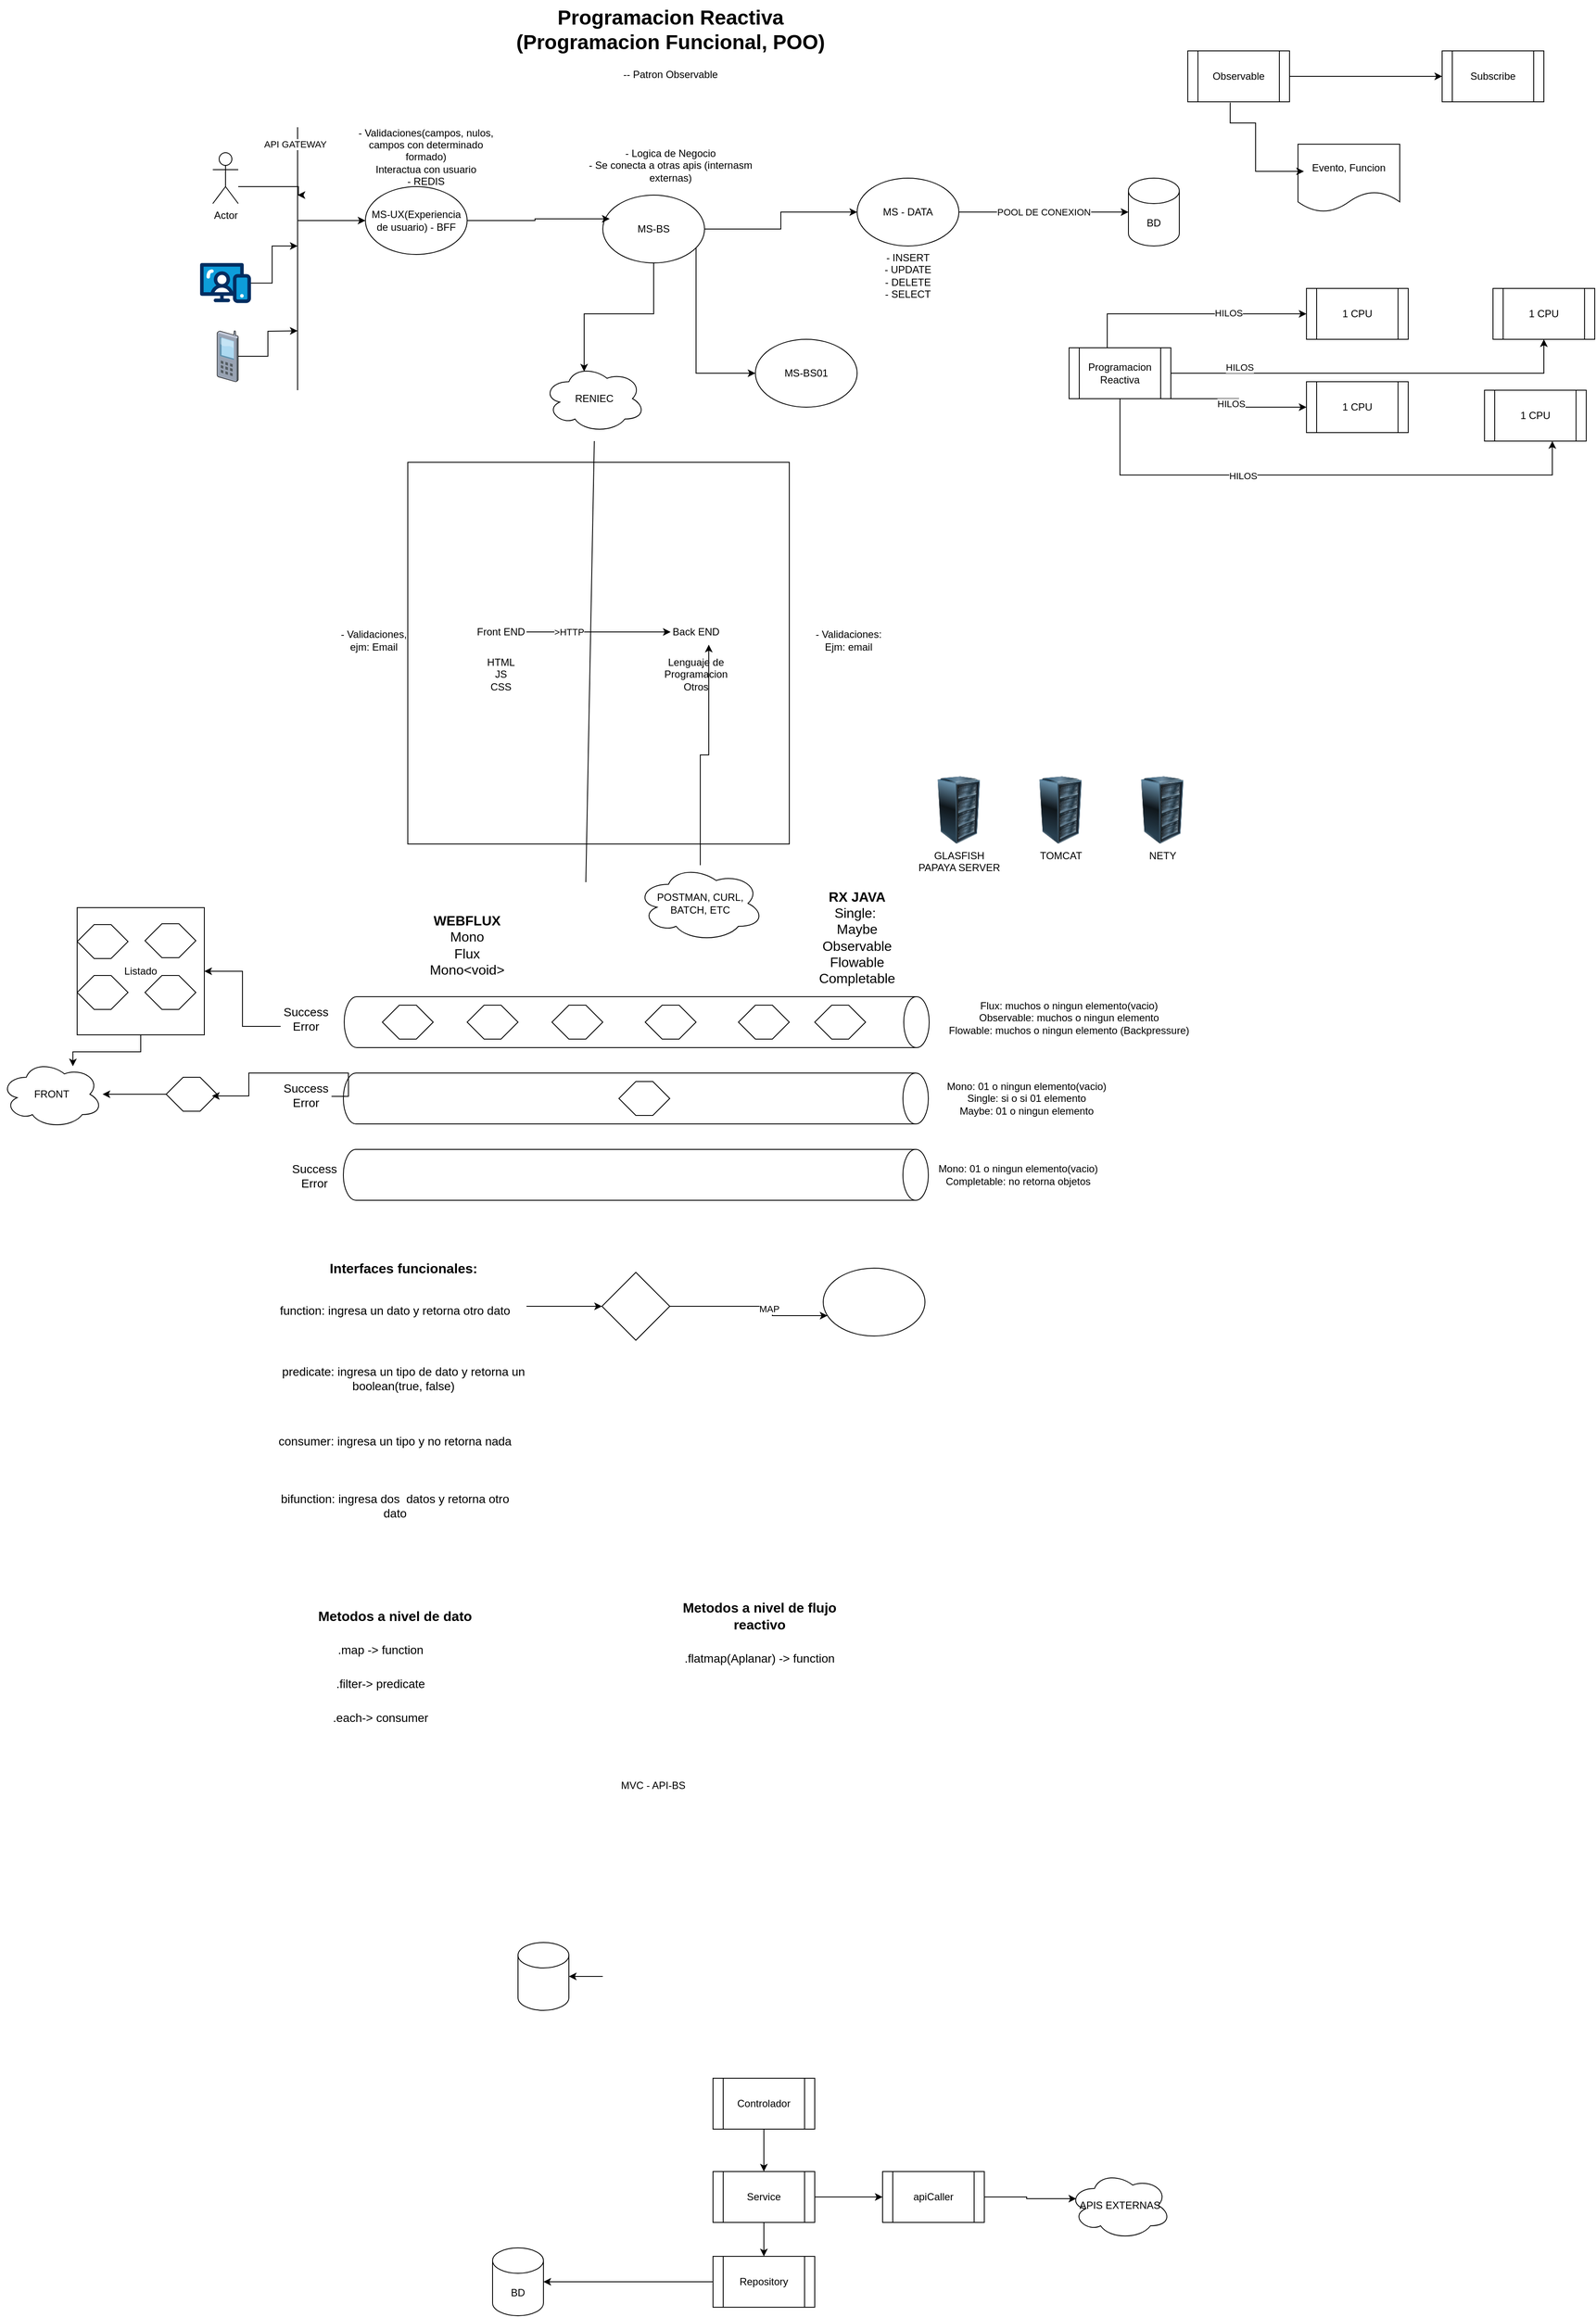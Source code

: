 <mxfile version="26.0.4">
  <diagram name="Page-1" id="UAQlWei-Vu7e-9kTJinZ">
    <mxGraphModel dx="2261" dy="746" grid="1" gridSize="10" guides="1" tooltips="1" connect="1" arrows="1" fold="1" page="1" pageScale="1" pageWidth="827" pageHeight="1169" math="0" shadow="0">
      <root>
        <mxCell id="0" />
        <mxCell id="1" parent="0" />
        <mxCell id="x2Sl6UgxfS_6ymDInuGc-1" value="MS-UX(Experiencia de usuario) - BFF" style="ellipse;whiteSpace=wrap;html=1;" parent="1" vertex="1">
          <mxGeometry x="110" y="260" width="120" height="80" as="geometry" />
        </mxCell>
        <mxCell id="x2Sl6UgxfS_6ymDInuGc-12" style="edgeStyle=orthogonalEdgeStyle;rounded=0;orthogonalLoop=1;jettySize=auto;html=1;entryX=0;entryY=0.5;entryDx=0;entryDy=0;" parent="1" source="x2Sl6UgxfS_6ymDInuGc-2" target="x2Sl6UgxfS_6ymDInuGc-3" edge="1">
          <mxGeometry relative="1" as="geometry" />
        </mxCell>
        <mxCell id="x2Sl6UgxfS_6ymDInuGc-22" style="edgeStyle=orthogonalEdgeStyle;rounded=0;orthogonalLoop=1;jettySize=auto;html=1;" parent="1" source="x2Sl6UgxfS_6ymDInuGc-2" target="x2Sl6UgxfS_6ymDInuGc-21" edge="1">
          <mxGeometry relative="1" as="geometry">
            <Array as="points">
              <mxPoint x="500" y="480" />
            </Array>
          </mxGeometry>
        </mxCell>
        <mxCell id="x2Sl6UgxfS_6ymDInuGc-2" value="MS-BS" style="ellipse;whiteSpace=wrap;html=1;" parent="1" vertex="1">
          <mxGeometry x="390" y="270" width="120" height="80" as="geometry" />
        </mxCell>
        <mxCell id="x2Sl6UgxfS_6ymDInuGc-3" value="MS - DATA" style="ellipse;whiteSpace=wrap;html=1;" parent="1" vertex="1">
          <mxGeometry x="690" y="250" width="120" height="80" as="geometry" />
        </mxCell>
        <mxCell id="x2Sl6UgxfS_6ymDInuGc-5" style="edgeStyle=orthogonalEdgeStyle;rounded=0;orthogonalLoop=1;jettySize=auto;html=1;" parent="1" source="x2Sl6UgxfS_6ymDInuGc-4" edge="1">
          <mxGeometry relative="1" as="geometry">
            <mxPoint x="30" y="270" as="targetPoint" />
            <Array as="points">
              <mxPoint x="31" y="260" />
            </Array>
          </mxGeometry>
        </mxCell>
        <mxCell id="x2Sl6UgxfS_6ymDInuGc-4" value="Actor" style="shape=umlActor;verticalLabelPosition=bottom;verticalAlign=top;html=1;outlineConnect=0;" parent="1" vertex="1">
          <mxGeometry x="-70" y="220" width="30" height="60" as="geometry" />
        </mxCell>
        <mxCell id="x2Sl6UgxfS_6ymDInuGc-7" style="edgeStyle=orthogonalEdgeStyle;rounded=0;orthogonalLoop=1;jettySize=auto;html=1;" parent="1" source="x2Sl6UgxfS_6ymDInuGc-6" edge="1">
          <mxGeometry relative="1" as="geometry">
            <mxPoint x="30" y="330" as="targetPoint" />
            <Array as="points">
              <mxPoint y="374" />
              <mxPoint y="330" />
            </Array>
          </mxGeometry>
        </mxCell>
        <mxCell id="x2Sl6UgxfS_6ymDInuGc-6" value="" style="verticalLabelPosition=bottom;aspect=fixed;html=1;shape=mxgraph.salesforce.web;" parent="1" vertex="1">
          <mxGeometry x="-85" y="350" width="60" height="47.4" as="geometry" />
        </mxCell>
        <mxCell id="x2Sl6UgxfS_6ymDInuGc-9" style="edgeStyle=orthogonalEdgeStyle;rounded=0;orthogonalLoop=1;jettySize=auto;html=1;" parent="1" source="x2Sl6UgxfS_6ymDInuGc-8" edge="1">
          <mxGeometry relative="1" as="geometry">
            <mxPoint x="30" y="430" as="targetPoint" />
          </mxGeometry>
        </mxCell>
        <mxCell id="x2Sl6UgxfS_6ymDInuGc-8" value="" style="verticalLabelPosition=bottom;sketch=0;aspect=fixed;html=1;verticalAlign=top;strokeColor=none;align=center;outlineConnect=0;shape=mxgraph.citrix.cell_phone;" parent="1" vertex="1">
          <mxGeometry x="-65" y="430" width="25" height="60" as="geometry" />
        </mxCell>
        <mxCell id="x2Sl6UgxfS_6ymDInuGc-10" value="BD" style="shape=cylinder3;whiteSpace=wrap;html=1;boundedLbl=1;backgroundOutline=1;size=15;" parent="1" vertex="1">
          <mxGeometry x="1010" y="250" width="60" height="80" as="geometry" />
        </mxCell>
        <mxCell id="x2Sl6UgxfS_6ymDInuGc-11" style="edgeStyle=orthogonalEdgeStyle;rounded=0;orthogonalLoop=1;jettySize=auto;html=1;entryX=0.067;entryY=0.35;entryDx=0;entryDy=0;entryPerimeter=0;" parent="1" source="x2Sl6UgxfS_6ymDInuGc-1" target="x2Sl6UgxfS_6ymDInuGc-2" edge="1">
          <mxGeometry relative="1" as="geometry" />
        </mxCell>
        <mxCell id="x2Sl6UgxfS_6ymDInuGc-13" style="edgeStyle=orthogonalEdgeStyle;rounded=0;orthogonalLoop=1;jettySize=auto;html=1;entryX=0;entryY=0.5;entryDx=0;entryDy=0;entryPerimeter=0;" parent="1" source="x2Sl6UgxfS_6ymDInuGc-3" target="x2Sl6UgxfS_6ymDInuGc-10" edge="1">
          <mxGeometry relative="1" as="geometry" />
        </mxCell>
        <mxCell id="x2Sl6UgxfS_6ymDInuGc-57" value="POOL DE CONEXION" style="edgeLabel;html=1;align=center;verticalAlign=middle;resizable=0;points=[];" parent="x2Sl6UgxfS_6ymDInuGc-13" vertex="1" connectable="0">
          <mxGeometry x="-0.329" y="-2" relative="1" as="geometry">
            <mxPoint x="33" y="-2" as="offset" />
          </mxGeometry>
        </mxCell>
        <mxCell id="x2Sl6UgxfS_6ymDInuGc-14" value="- Validaciones(campos, nulos, campos con determinado formado)&lt;div&gt;Interactua con usuario&lt;/div&gt;&lt;div&gt;- REDIS&lt;/div&gt;" style="text;html=1;align=center;verticalAlign=middle;whiteSpace=wrap;rounded=0;" parent="1" vertex="1">
          <mxGeometry x="90" y="210" width="182.5" height="30" as="geometry" />
        </mxCell>
        <mxCell id="x2Sl6UgxfS_6ymDInuGc-15" value="" style="endArrow=none;html=1;rounded=0;" parent="1" edge="1">
          <mxGeometry width="50" height="50" relative="1" as="geometry">
            <mxPoint x="30" y="500" as="sourcePoint" />
            <mxPoint x="30" y="190" as="targetPoint" />
          </mxGeometry>
        </mxCell>
        <mxCell id="x2Sl6UgxfS_6ymDInuGc-16" value="API GATEWAY" style="edgeLabel;html=1;align=center;verticalAlign=middle;resizable=0;points=[];" parent="x2Sl6UgxfS_6ymDInuGc-15" vertex="1" connectable="0">
          <mxGeometry x="0.871" y="3" relative="1" as="geometry">
            <mxPoint as="offset" />
          </mxGeometry>
        </mxCell>
        <mxCell id="x2Sl6UgxfS_6ymDInuGc-17" value="" style="endArrow=classic;html=1;rounded=0;entryX=0;entryY=0.5;entryDx=0;entryDy=0;" parent="1" target="x2Sl6UgxfS_6ymDInuGc-1" edge="1">
          <mxGeometry width="50" height="50" relative="1" as="geometry">
            <mxPoint x="30" y="300" as="sourcePoint" />
            <mxPoint x="430" y="360" as="targetPoint" />
          </mxGeometry>
        </mxCell>
        <mxCell id="x2Sl6UgxfS_6ymDInuGc-18" value="- INSERT&lt;div&gt;- UPDATE&lt;/div&gt;&lt;div&gt;- DELETE&lt;/div&gt;&lt;div&gt;- SELECT&lt;/div&gt;" style="text;html=1;align=center;verticalAlign=middle;whiteSpace=wrap;rounded=0;" parent="1" vertex="1">
          <mxGeometry x="650" y="350" width="200" height="30" as="geometry" />
        </mxCell>
        <mxCell id="x2Sl6UgxfS_6ymDInuGc-19" value="RENIEC" style="ellipse;shape=cloud;whiteSpace=wrap;html=1;" parent="1" vertex="1">
          <mxGeometry x="320" y="470" width="120" height="80" as="geometry" />
        </mxCell>
        <mxCell id="x2Sl6UgxfS_6ymDInuGc-20" style="edgeStyle=orthogonalEdgeStyle;rounded=0;orthogonalLoop=1;jettySize=auto;html=1;entryX=0.4;entryY=0.1;entryDx=0;entryDy=0;entryPerimeter=0;" parent="1" source="x2Sl6UgxfS_6ymDInuGc-2" target="x2Sl6UgxfS_6ymDInuGc-19" edge="1">
          <mxGeometry relative="1" as="geometry" />
        </mxCell>
        <mxCell id="x2Sl6UgxfS_6ymDInuGc-21" value="MS-BS01" style="ellipse;whiteSpace=wrap;html=1;" parent="1" vertex="1">
          <mxGeometry x="570" y="440" width="120" height="80" as="geometry" />
        </mxCell>
        <mxCell id="x2Sl6UgxfS_6ymDInuGc-23" value="- Logica de Negocio&lt;div&gt;- Se conecta a otras apis (internasm externas)&lt;/div&gt;" style="text;html=1;align=center;verticalAlign=middle;whiteSpace=wrap;rounded=0;" parent="1" vertex="1">
          <mxGeometry x="370" y="220" width="200" height="30" as="geometry" />
        </mxCell>
        <mxCell id="x2Sl6UgxfS_6ymDInuGc-24" value="" style="whiteSpace=wrap;html=1;aspect=fixed;" parent="1" vertex="1">
          <mxGeometry x="160" y="585" width="450" height="450" as="geometry" />
        </mxCell>
        <mxCell id="x2Sl6UgxfS_6ymDInuGc-26" value="" style="endArrow=none;html=1;rounded=0;" parent="1" edge="1">
          <mxGeometry width="50" height="50" relative="1" as="geometry">
            <mxPoint x="370" y="1080" as="sourcePoint" />
            <mxPoint x="380" y="560" as="targetPoint" />
          </mxGeometry>
        </mxCell>
        <mxCell id="x2Sl6UgxfS_6ymDInuGc-27" value="Back END" style="text;html=1;align=center;verticalAlign=middle;whiteSpace=wrap;rounded=0;" parent="1" vertex="1">
          <mxGeometry x="470" y="770" width="60" height="30" as="geometry" />
        </mxCell>
        <mxCell id="x2Sl6UgxfS_6ymDInuGc-33" style="edgeStyle=orthogonalEdgeStyle;rounded=0;orthogonalLoop=1;jettySize=auto;html=1;" parent="1" source="x2Sl6UgxfS_6ymDInuGc-28" target="x2Sl6UgxfS_6ymDInuGc-27" edge="1">
          <mxGeometry relative="1" as="geometry" />
        </mxCell>
        <mxCell id="x2Sl6UgxfS_6ymDInuGc-34" value="&amp;gt;HTTP" style="edgeLabel;html=1;align=center;verticalAlign=middle;resizable=0;points=[];" parent="x2Sl6UgxfS_6ymDInuGc-33" vertex="1" connectable="0">
          <mxGeometry x="0.506" y="1" relative="1" as="geometry">
            <mxPoint x="-78" y="1" as="offset" />
          </mxGeometry>
        </mxCell>
        <mxCell id="x2Sl6UgxfS_6ymDInuGc-28" value="Front END" style="text;html=1;align=center;verticalAlign=middle;whiteSpace=wrap;rounded=0;" parent="1" vertex="1">
          <mxGeometry x="240" y="770" width="60" height="30" as="geometry" />
        </mxCell>
        <mxCell id="x2Sl6UgxfS_6ymDInuGc-29" value="Lenguaje de Programacion&lt;div&gt;Otros&lt;/div&gt;" style="text;html=1;align=center;verticalAlign=middle;whiteSpace=wrap;rounded=0;" parent="1" vertex="1">
          <mxGeometry x="470" y="820" width="60" height="30" as="geometry" />
        </mxCell>
        <mxCell id="x2Sl6UgxfS_6ymDInuGc-30" value="HTML&lt;div&gt;JS&lt;/div&gt;&lt;div&gt;CSS&lt;/div&gt;" style="text;html=1;align=center;verticalAlign=middle;whiteSpace=wrap;rounded=0;" parent="1" vertex="1">
          <mxGeometry x="240" y="820" width="60" height="30" as="geometry" />
        </mxCell>
        <mxCell id="x2Sl6UgxfS_6ymDInuGc-31" value="- Validaciones: Ejm: email" style="text;html=1;align=center;verticalAlign=middle;whiteSpace=wrap;rounded=0;" parent="1" vertex="1">
          <mxGeometry x="630" y="780" width="100" height="30" as="geometry" />
        </mxCell>
        <mxCell id="x2Sl6UgxfS_6ymDInuGc-32" value="- Validaciones, ejm: Email" style="text;html=1;align=center;verticalAlign=middle;whiteSpace=wrap;rounded=0;" parent="1" vertex="1">
          <mxGeometry x="70" y="780" width="100" height="30" as="geometry" />
        </mxCell>
        <mxCell id="x2Sl6UgxfS_6ymDInuGc-36" style="edgeStyle=orthogonalEdgeStyle;rounded=0;orthogonalLoop=1;jettySize=auto;html=1;entryX=0.75;entryY=1;entryDx=0;entryDy=0;" parent="1" source="x2Sl6UgxfS_6ymDInuGc-35" target="x2Sl6UgxfS_6ymDInuGc-27" edge="1">
          <mxGeometry relative="1" as="geometry" />
        </mxCell>
        <mxCell id="x2Sl6UgxfS_6ymDInuGc-35" value="POSTMAN, CURL, BATCH, ETC" style="ellipse;shape=cloud;whiteSpace=wrap;html=1;" parent="1" vertex="1">
          <mxGeometry x="430" y="1060" width="150" height="90" as="geometry" />
        </mxCell>
        <mxCell id="x2Sl6UgxfS_6ymDInuGc-37" value="&lt;h1 style=&quot;margin-top: 0px;&quot;&gt;Programacion Reactiva (Programacion Funcional, POO)&lt;/h1&gt;&lt;div&gt;-- Patron Observable&lt;/div&gt;" style="text;html=1;whiteSpace=wrap;overflow=hidden;rounded=0;align=center;" parent="1" vertex="1">
          <mxGeometry x="280" y="40" width="380" height="110" as="geometry" />
        </mxCell>
        <mxCell id="x2Sl6UgxfS_6ymDInuGc-41" style="edgeStyle=orthogonalEdgeStyle;rounded=0;orthogonalLoop=1;jettySize=auto;html=1;entryX=0;entryY=0.5;entryDx=0;entryDy=0;" parent="1" source="x2Sl6UgxfS_6ymDInuGc-39" target="x2Sl6UgxfS_6ymDInuGc-40" edge="1">
          <mxGeometry relative="1" as="geometry" />
        </mxCell>
        <mxCell id="x2Sl6UgxfS_6ymDInuGc-39" value="Observable" style="shape=process;whiteSpace=wrap;html=1;backgroundOutline=1;" parent="1" vertex="1">
          <mxGeometry x="1080" y="100" width="120" height="60" as="geometry" />
        </mxCell>
        <mxCell id="x2Sl6UgxfS_6ymDInuGc-40" value="Subscribe" style="shape=process;whiteSpace=wrap;html=1;backgroundOutline=1;" parent="1" vertex="1">
          <mxGeometry x="1380" y="100" width="120" height="60" as="geometry" />
        </mxCell>
        <mxCell id="x2Sl6UgxfS_6ymDInuGc-42" value="Evento, Funcion" style="shape=document;whiteSpace=wrap;html=1;boundedLbl=1;" parent="1" vertex="1">
          <mxGeometry x="1210" y="210" width="120" height="80" as="geometry" />
        </mxCell>
        <mxCell id="x2Sl6UgxfS_6ymDInuGc-43" style="edgeStyle=orthogonalEdgeStyle;rounded=0;orthogonalLoop=1;jettySize=auto;html=1;entryX=0.058;entryY=0.4;entryDx=0;entryDy=0;entryPerimeter=0;exitX=0.417;exitY=1.017;exitDx=0;exitDy=0;exitPerimeter=0;" parent="1" source="x2Sl6UgxfS_6ymDInuGc-39" target="x2Sl6UgxfS_6ymDInuGc-42" edge="1">
          <mxGeometry relative="1" as="geometry">
            <Array as="points">
              <mxPoint x="1130" y="185" />
              <mxPoint x="1160" y="185" />
              <mxPoint x="1160" y="242" />
            </Array>
          </mxGeometry>
        </mxCell>
        <mxCell id="x2Sl6UgxfS_6ymDInuGc-44" value="1 CPU" style="shape=process;whiteSpace=wrap;html=1;backgroundOutline=1;" parent="1" vertex="1">
          <mxGeometry x="1220" y="380" width="120" height="60" as="geometry" />
        </mxCell>
        <mxCell id="x2Sl6UgxfS_6ymDInuGc-45" value="1 CPU" style="shape=process;whiteSpace=wrap;html=1;backgroundOutline=1;" parent="1" vertex="1">
          <mxGeometry x="1440" y="380" width="120" height="60" as="geometry" />
        </mxCell>
        <mxCell id="x2Sl6UgxfS_6ymDInuGc-46" value="1 CPU" style="shape=process;whiteSpace=wrap;html=1;backgroundOutline=1;" parent="1" vertex="1">
          <mxGeometry x="1220" y="490" width="120" height="60" as="geometry" />
        </mxCell>
        <mxCell id="x2Sl6UgxfS_6ymDInuGc-47" value="1 CPU" style="shape=process;whiteSpace=wrap;html=1;backgroundOutline=1;" parent="1" vertex="1">
          <mxGeometry x="1430" y="500" width="120" height="60" as="geometry" />
        </mxCell>
        <mxCell id="x2Sl6UgxfS_6ymDInuGc-49" style="edgeStyle=orthogonalEdgeStyle;rounded=0;orthogonalLoop=1;jettySize=auto;html=1;entryX=0;entryY=0.5;entryDx=0;entryDy=0;exitX=0.375;exitY=0.017;exitDx=0;exitDy=0;exitPerimeter=0;" parent="1" source="x2Sl6UgxfS_6ymDInuGc-48" target="x2Sl6UgxfS_6ymDInuGc-44" edge="1">
          <mxGeometry relative="1" as="geometry" />
        </mxCell>
        <mxCell id="x2Sl6UgxfS_6ymDInuGc-53" value="HILOS" style="edgeLabel;html=1;align=center;verticalAlign=middle;resizable=0;points=[];" parent="x2Sl6UgxfS_6ymDInuGc-49" vertex="1" connectable="0">
          <mxGeometry x="0.333" y="1" relative="1" as="geometry">
            <mxPoint as="offset" />
          </mxGeometry>
        </mxCell>
        <mxCell id="x2Sl6UgxfS_6ymDInuGc-50" style="edgeStyle=orthogonalEdgeStyle;rounded=0;orthogonalLoop=1;jettySize=auto;html=1;" parent="1" source="x2Sl6UgxfS_6ymDInuGc-48" target="x2Sl6UgxfS_6ymDInuGc-46" edge="1">
          <mxGeometry relative="1" as="geometry">
            <Array as="points">
              <mxPoint x="1140" y="510" />
              <mxPoint x="1140" y="520" />
            </Array>
          </mxGeometry>
        </mxCell>
        <mxCell id="x2Sl6UgxfS_6ymDInuGc-55" value="HILOS" style="edgeLabel;html=1;align=center;verticalAlign=middle;resizable=0;points=[];" parent="x2Sl6UgxfS_6ymDInuGc-50" vertex="1" connectable="0">
          <mxGeometry x="-0.165" y="-6" relative="1" as="geometry">
            <mxPoint as="offset" />
          </mxGeometry>
        </mxCell>
        <mxCell id="x2Sl6UgxfS_6ymDInuGc-51" style="edgeStyle=orthogonalEdgeStyle;rounded=0;orthogonalLoop=1;jettySize=auto;html=1;" parent="1" source="x2Sl6UgxfS_6ymDInuGc-48" target="x2Sl6UgxfS_6ymDInuGc-45" edge="1">
          <mxGeometry relative="1" as="geometry" />
        </mxCell>
        <mxCell id="x2Sl6UgxfS_6ymDInuGc-54" value="HILOS" style="edgeLabel;html=1;align=center;verticalAlign=middle;resizable=0;points=[];" parent="x2Sl6UgxfS_6ymDInuGc-51" vertex="1" connectable="0">
          <mxGeometry x="-0.662" y="7" relative="1" as="geometry">
            <mxPoint as="offset" />
          </mxGeometry>
        </mxCell>
        <mxCell id="x2Sl6UgxfS_6ymDInuGc-52" style="edgeStyle=orthogonalEdgeStyle;rounded=0;orthogonalLoop=1;jettySize=auto;html=1;" parent="1" source="x2Sl6UgxfS_6ymDInuGc-48" target="x2Sl6UgxfS_6ymDInuGc-47" edge="1">
          <mxGeometry relative="1" as="geometry">
            <Array as="points">
              <mxPoint x="1000" y="600" />
              <mxPoint x="1510" y="600" />
            </Array>
          </mxGeometry>
        </mxCell>
        <mxCell id="x2Sl6UgxfS_6ymDInuGc-56" value="HILOS" style="edgeLabel;html=1;align=center;verticalAlign=middle;resizable=0;points=[];" parent="x2Sl6UgxfS_6ymDInuGc-52" vertex="1" connectable="0">
          <mxGeometry x="-0.266" y="-1" relative="1" as="geometry">
            <mxPoint as="offset" />
          </mxGeometry>
        </mxCell>
        <mxCell id="x2Sl6UgxfS_6ymDInuGc-48" value="Programacion Reactiva" style="shape=process;whiteSpace=wrap;html=1;backgroundOutline=1;" parent="1" vertex="1">
          <mxGeometry x="940" y="450" width="120" height="60" as="geometry" />
        </mxCell>
        <mxCell id="x2Sl6UgxfS_6ymDInuGc-62" value="" style="shape=cylinder3;whiteSpace=wrap;html=1;boundedLbl=1;backgroundOutline=1;size=15;rotation=90;" parent="1" vertex="1">
          <mxGeometry x="400" y="900" width="60" height="690" as="geometry" />
        </mxCell>
        <mxCell id="x2Sl6UgxfS_6ymDInuGc-63" value="GLASFISH&lt;div&gt;PAPAYA SERVER&lt;/div&gt;" style="image;html=1;image=img/lib/clip_art/computers/Server_Rack_128x128.png" parent="1" vertex="1">
          <mxGeometry x="770" y="955" width="80" height="80" as="geometry" />
        </mxCell>
        <mxCell id="x2Sl6UgxfS_6ymDInuGc-64" value="TOMCAT" style="image;html=1;image=img/lib/clip_art/computers/Server_Rack_128x128.png" parent="1" vertex="1">
          <mxGeometry x="890" y="955" width="80" height="80" as="geometry" />
        </mxCell>
        <mxCell id="x2Sl6UgxfS_6ymDInuGc-65" value="NETY" style="image;html=1;image=img/lib/clip_art/computers/Server_Rack_128x128.png" parent="1" vertex="1">
          <mxGeometry x="1010" y="955" width="80" height="80" as="geometry" />
        </mxCell>
        <mxCell id="x2Sl6UgxfS_6ymDInuGc-66" value="" style="shape=hexagon;perimeter=hexagonPerimeter2;whiteSpace=wrap;html=1;fixedSize=1;" parent="1" vertex="1">
          <mxGeometry x="130" y="1225" width="60" height="40" as="geometry" />
        </mxCell>
        <mxCell id="x2Sl6UgxfS_6ymDInuGc-67" value="" style="shape=hexagon;perimeter=hexagonPerimeter2;whiteSpace=wrap;html=1;fixedSize=1;" parent="1" vertex="1">
          <mxGeometry x="230" y="1225" width="60" height="40" as="geometry" />
        </mxCell>
        <mxCell id="x2Sl6UgxfS_6ymDInuGc-68" value="" style="shape=hexagon;perimeter=hexagonPerimeter2;whiteSpace=wrap;html=1;fixedSize=1;" parent="1" vertex="1">
          <mxGeometry x="330" y="1225" width="60" height="40" as="geometry" />
        </mxCell>
        <mxCell id="x2Sl6UgxfS_6ymDInuGc-69" value="" style="shape=hexagon;perimeter=hexagonPerimeter2;whiteSpace=wrap;html=1;fixedSize=1;" parent="1" vertex="1">
          <mxGeometry x="440" y="1225" width="60" height="40" as="geometry" />
        </mxCell>
        <mxCell id="x2Sl6UgxfS_6ymDInuGc-70" value="" style="shape=hexagon;perimeter=hexagonPerimeter2;whiteSpace=wrap;html=1;fixedSize=1;" parent="1" vertex="1">
          <mxGeometry x="550" y="1225" width="60" height="40" as="geometry" />
        </mxCell>
        <mxCell id="x2Sl6UgxfS_6ymDInuGc-71" value="" style="shape=hexagon;perimeter=hexagonPerimeter2;whiteSpace=wrap;html=1;fixedSize=1;" parent="1" vertex="1">
          <mxGeometry x="640" y="1225" width="60" height="40" as="geometry" />
        </mxCell>
        <mxCell id="x2Sl6UgxfS_6ymDInuGc-74" value="&lt;div&gt;&lt;b&gt;WEBFLUX&lt;/b&gt;&lt;/div&gt;Mono&lt;div&gt;Flux&lt;/div&gt;&lt;div&gt;Mono&amp;lt;void&amp;gt;&lt;/div&gt;" style="text;html=1;align=center;verticalAlign=middle;whiteSpace=wrap;rounded=0;fontSize=16;" parent="1" vertex="1">
          <mxGeometry x="200" y="1139" width="60" height="30" as="geometry" />
        </mxCell>
        <mxCell id="x2Sl6UgxfS_6ymDInuGc-75" value="&lt;div&gt;&lt;b&gt;RX JAVA&lt;/b&gt;&lt;/div&gt;Single:&amp;nbsp;&lt;div&gt;Maybe&lt;/div&gt;&lt;div&gt;Observable&lt;/div&gt;&lt;div&gt;Flowable&lt;/div&gt;&lt;div&gt;Completable&lt;/div&gt;" style="text;html=1;align=center;verticalAlign=middle;whiteSpace=wrap;rounded=0;fontSize=16;" parent="1" vertex="1">
          <mxGeometry x="660" y="1130" width="60" height="30" as="geometry" />
        </mxCell>
        <mxCell id="x2Sl6UgxfS_6ymDInuGc-76" value="" style="shape=cylinder3;whiteSpace=wrap;html=1;boundedLbl=1;backgroundOutline=1;size=15;rotation=90;" parent="1" vertex="1">
          <mxGeometry x="399" y="990" width="60" height="690" as="geometry" />
        </mxCell>
        <mxCell id="x2Sl6UgxfS_6ymDInuGc-80" value="" style="shape=hexagon;perimeter=hexagonPerimeter2;whiteSpace=wrap;html=1;fixedSize=1;" parent="1" vertex="1">
          <mxGeometry x="409" y="1315" width="60" height="40" as="geometry" />
        </mxCell>
        <mxCell id="x2Sl6UgxfS_6ymDInuGc-84" value="" style="shape=cylinder3;whiteSpace=wrap;html=1;boundedLbl=1;backgroundOutline=1;size=15;rotation=90;" parent="1" vertex="1">
          <mxGeometry x="399" y="1080" width="60" height="690" as="geometry" />
        </mxCell>
        <mxCell id="x2Sl6UgxfS_6ymDInuGc-86" value="Success&lt;div&gt;Error&lt;/div&gt;&lt;div&gt;&lt;br&gt;&lt;/div&gt;" style="text;html=1;align=center;verticalAlign=middle;whiteSpace=wrap;rounded=0;fontSize=14;" parent="1" vertex="1">
          <mxGeometry x="20" y="1420" width="60" height="30" as="geometry" />
        </mxCell>
        <mxCell id="m0KSrvNTzs4FSBEML2-Z-46" style="edgeStyle=orthogonalEdgeStyle;rounded=0;orthogonalLoop=1;jettySize=auto;html=1;entryX=1;entryY=0.5;entryDx=0;entryDy=0;" parent="1" source="x2Sl6UgxfS_6ymDInuGc-87" target="m0KSrvNTzs4FSBEML2-Z-37" edge="1">
          <mxGeometry relative="1" as="geometry" />
        </mxCell>
        <mxCell id="x2Sl6UgxfS_6ymDInuGc-87" value="Success&lt;div&gt;Error&lt;/div&gt;&lt;div&gt;&lt;br&gt;&lt;/div&gt;" style="text;html=1;align=center;verticalAlign=middle;whiteSpace=wrap;rounded=0;fontSize=14;" parent="1" vertex="1">
          <mxGeometry x="10" y="1235" width="60" height="30" as="geometry" />
        </mxCell>
        <mxCell id="x2Sl6UgxfS_6ymDInuGc-88" value="Success&lt;div&gt;Error&lt;/div&gt;&lt;div&gt;&lt;br&gt;&lt;/div&gt;" style="text;html=1;align=center;verticalAlign=middle;whiteSpace=wrap;rounded=0;fontSize=14;" parent="1" vertex="1">
          <mxGeometry x="10" y="1325" width="60" height="30" as="geometry" />
        </mxCell>
        <mxCell id="x2Sl6UgxfS_6ymDInuGc-90" value="Flux: muchos o ningun elemento(vacio)&lt;div&gt;Observable:&amp;nbsp;&lt;span style=&quot;background-color: initial;&quot;&gt;muchos o ningun elemento&lt;/span&gt;&lt;/div&gt;&lt;div&gt;Flowable:&amp;nbsp;&lt;span style=&quot;background-color: initial;&quot;&gt;muchos o ningun elemento (Backpressure)&lt;/span&gt;&lt;/div&gt;" style="text;html=1;align=center;verticalAlign=middle;whiteSpace=wrap;rounded=0;" parent="1" vertex="1">
          <mxGeometry x="790" y="1225" width="300" height="30" as="geometry" />
        </mxCell>
        <mxCell id="x2Sl6UgxfS_6ymDInuGc-91" value="Mono: 01 o ningun elemento(vacio)&lt;div&gt;Single: si o si 01 elemento&lt;/div&gt;&lt;div&gt;Maybe:&amp;nbsp;&lt;span style=&quot;background-color: initial;&quot;&gt;01 o ningun elemento&lt;/span&gt;&lt;/div&gt;" style="text;html=1;align=center;verticalAlign=middle;whiteSpace=wrap;rounded=0;" parent="1" vertex="1">
          <mxGeometry x="790" y="1320" width="200" height="30" as="geometry" />
        </mxCell>
        <mxCell id="x2Sl6UgxfS_6ymDInuGc-94" value="Mono: 01 o ningun elemento(vacio)&lt;div&gt;Completable: no retorna objetos&lt;/div&gt;" style="text;html=1;align=center;verticalAlign=middle;whiteSpace=wrap;rounded=0;" parent="1" vertex="1">
          <mxGeometry x="780" y="1410" width="200" height="30" as="geometry" />
        </mxCell>
        <mxCell id="x2Sl6UgxfS_6ymDInuGc-96" value="Metodos a nivel de flujo reactivo" style="text;html=1;align=center;verticalAlign=middle;whiteSpace=wrap;rounded=0;fontStyle=1;fontSize=16;" parent="1" vertex="1">
          <mxGeometry x="480" y="1930" width="190" height="30" as="geometry" />
        </mxCell>
        <mxCell id="x2Sl6UgxfS_6ymDInuGc-97" value="consumer: ingresa un tipo y no retorna nada" style="text;html=1;align=center;verticalAlign=middle;whiteSpace=wrap;rounded=0;fontSize=14;" parent="1" vertex="1">
          <mxGeometry y="1724" width="290" height="30" as="geometry" />
        </mxCell>
        <mxCell id="x2Sl6UgxfS_6ymDInuGc-100" style="edgeStyle=orthogonalEdgeStyle;rounded=0;orthogonalLoop=1;jettySize=auto;html=1;" parent="1" source="x2Sl6UgxfS_6ymDInuGc-98" target="x2Sl6UgxfS_6ymDInuGc-102" edge="1">
          <mxGeometry relative="1" as="geometry">
            <mxPoint x="710" y="1590" as="targetPoint" />
            <Array as="points">
              <mxPoint x="590" y="1580" />
              <mxPoint x="590" y="1591" />
            </Array>
          </mxGeometry>
        </mxCell>
        <mxCell id="x2Sl6UgxfS_6ymDInuGc-101" value="MAP" style="edgeLabel;html=1;align=center;verticalAlign=middle;resizable=0;points=[];" parent="x2Sl6UgxfS_6ymDInuGc-100" vertex="1" connectable="0">
          <mxGeometry x="0.181" y="-3" relative="1" as="geometry">
            <mxPoint as="offset" />
          </mxGeometry>
        </mxCell>
        <mxCell id="x2Sl6UgxfS_6ymDInuGc-98" value="" style="rhombus;whiteSpace=wrap;html=1;" parent="1" vertex="1">
          <mxGeometry x="389" y="1540" width="80" height="80" as="geometry" />
        </mxCell>
        <mxCell id="x2Sl6UgxfS_6ymDInuGc-99" value="" style="endArrow=classic;html=1;rounded=0;entryX=0;entryY=0.5;entryDx=0;entryDy=0;" parent="1" target="x2Sl6UgxfS_6ymDInuGc-98" edge="1">
          <mxGeometry width="50" height="50" relative="1" as="geometry">
            <mxPoint x="300" y="1580" as="sourcePoint" />
            <mxPoint x="410" y="1680" as="targetPoint" />
          </mxGeometry>
        </mxCell>
        <mxCell id="x2Sl6UgxfS_6ymDInuGc-102" value="" style="ellipse;whiteSpace=wrap;html=1;" parent="1" vertex="1">
          <mxGeometry x="650" y="1535" width="120" height="80" as="geometry" />
        </mxCell>
        <mxCell id="x2Sl6UgxfS_6ymDInuGc-103" value="function: ingresa un dato y retorna otro dato" style="text;html=1;align=center;verticalAlign=middle;whiteSpace=wrap;rounded=0;fontSize=14;" parent="1" vertex="1">
          <mxGeometry y="1570" width="290" height="30" as="geometry" />
        </mxCell>
        <mxCell id="x2Sl6UgxfS_6ymDInuGc-104" value="predicate: ingresa un tipo de dato y retorna un boolean(true, false)" style="text;html=1;align=center;verticalAlign=middle;whiteSpace=wrap;rounded=0;fontSize=14;" parent="1" vertex="1">
          <mxGeometry x="10" y="1650" width="290" height="30" as="geometry" />
        </mxCell>
        <mxCell id="x2Sl6UgxfS_6ymDInuGc-105" value="bifunction: ingresa dos&amp;nbsp; datos y retorna otro dato" style="text;html=1;align=center;verticalAlign=middle;whiteSpace=wrap;rounded=0;fontSize=14;" parent="1" vertex="1">
          <mxGeometry y="1800" width="290" height="30" as="geometry" />
        </mxCell>
        <mxCell id="x2Sl6UgxfS_6ymDInuGc-106" value="Interfaces funcionales:" style="text;html=1;align=center;verticalAlign=middle;whiteSpace=wrap;rounded=0;fontStyle=1;fontSize=16;" parent="1" vertex="1">
          <mxGeometry x="60" y="1520" width="190" height="30" as="geometry" />
        </mxCell>
        <mxCell id="x2Sl6UgxfS_6ymDInuGc-107" value=".map -&amp;gt; function" style="text;html=1;align=center;verticalAlign=middle;whiteSpace=wrap;rounded=0;fontSize=14;" parent="1" vertex="1">
          <mxGeometry x="-17.5" y="1970" width="290" height="30" as="geometry" />
        </mxCell>
        <mxCell id="x2Sl6UgxfS_6ymDInuGc-108" value=".filter-&amp;gt; predicate" style="text;html=1;align=center;verticalAlign=middle;whiteSpace=wrap;rounded=0;fontSize=14;" parent="1" vertex="1">
          <mxGeometry x="-17.5" y="2010" width="290" height="30" as="geometry" />
        </mxCell>
        <mxCell id="x2Sl6UgxfS_6ymDInuGc-109" value=".each-&amp;gt; consumer" style="text;html=1;align=center;verticalAlign=middle;whiteSpace=wrap;rounded=0;fontSize=14;" parent="1" vertex="1">
          <mxGeometry x="-17.5" y="2050" width="290" height="30" as="geometry" />
        </mxCell>
        <mxCell id="x2Sl6UgxfS_6ymDInuGc-110" value="Metodos a nivel de dato" style="text;html=1;align=center;verticalAlign=middle;whiteSpace=wrap;rounded=0;fontStyle=1;fontSize=16;" parent="1" vertex="1">
          <mxGeometry x="50" y="1930" width="190" height="30" as="geometry" />
        </mxCell>
        <mxCell id="x2Sl6UgxfS_6ymDInuGc-111" value=".flatmap(Aplanar) -&amp;gt; function" style="text;html=1;align=center;verticalAlign=middle;whiteSpace=wrap;rounded=0;fontSize=14;" parent="1" vertex="1">
          <mxGeometry x="430" y="1980" width="290" height="30" as="geometry" />
        </mxCell>
        <mxCell id="m0KSrvNTzs4FSBEML2-Z-2" value="MVC - API-BS" style="text;html=1;align=center;verticalAlign=middle;whiteSpace=wrap;rounded=0;" parent="1" vertex="1">
          <mxGeometry x="399" y="2130" width="101" height="30" as="geometry" />
        </mxCell>
        <mxCell id="m0KSrvNTzs4FSBEML2-Z-14" value="" style="shape=image;verticalLabelPosition=bottom;labelBackgroundColor=default;verticalAlign=top;aspect=fixed;imageAspect=0;image=https://codigofacilito.com/photo_generales_store/29.jpg;" parent="1" vertex="1">
          <mxGeometry x="399" y="2160" width="350" height="272.22" as="geometry" />
        </mxCell>
        <mxCell id="m0KSrvNTzs4FSBEML2-Z-19" value="" style="endArrow=classic;html=1;rounded=0;" parent="1" source="m0KSrvNTzs4FSBEML2-Z-15" edge="1">
          <mxGeometry width="50" height="50" relative="1" as="geometry">
            <mxPoint x="390" y="2370" as="sourcePoint" />
            <mxPoint x="290" y="2370" as="targetPoint" />
          </mxGeometry>
        </mxCell>
        <mxCell id="m0KSrvNTzs4FSBEML2-Z-20" value="" style="endArrow=classic;html=1;rounded=0;" parent="1" target="m0KSrvNTzs4FSBEML2-Z-15" edge="1">
          <mxGeometry width="50" height="50" relative="1" as="geometry">
            <mxPoint x="390" y="2370" as="sourcePoint" />
            <mxPoint x="290" y="2370" as="targetPoint" />
          </mxGeometry>
        </mxCell>
        <mxCell id="m0KSrvNTzs4FSBEML2-Z-15" value="" style="shape=cylinder3;whiteSpace=wrap;html=1;boundedLbl=1;backgroundOutline=1;size=15;" parent="1" vertex="1">
          <mxGeometry x="290" y="2330" width="60" height="80" as="geometry" />
        </mxCell>
        <mxCell id="m0KSrvNTzs4FSBEML2-Z-27" style="edgeStyle=orthogonalEdgeStyle;rounded=0;orthogonalLoop=1;jettySize=auto;html=1;entryX=0.5;entryY=0;entryDx=0;entryDy=0;" parent="1" source="m0KSrvNTzs4FSBEML2-Z-21" target="m0KSrvNTzs4FSBEML2-Z-22" edge="1">
          <mxGeometry relative="1" as="geometry" />
        </mxCell>
        <mxCell id="m0KSrvNTzs4FSBEML2-Z-21" value="Controlador" style="shape=process;whiteSpace=wrap;html=1;backgroundOutline=1;" parent="1" vertex="1">
          <mxGeometry x="520" y="2490" width="120" height="60" as="geometry" />
        </mxCell>
        <mxCell id="m0KSrvNTzs4FSBEML2-Z-28" style="edgeStyle=orthogonalEdgeStyle;rounded=0;orthogonalLoop=1;jettySize=auto;html=1;entryX=0.5;entryY=0;entryDx=0;entryDy=0;" parent="1" source="m0KSrvNTzs4FSBEML2-Z-22" target="m0KSrvNTzs4FSBEML2-Z-24" edge="1">
          <mxGeometry relative="1" as="geometry" />
        </mxCell>
        <mxCell id="ZsBV05OCalbMH5gzZTIZ-2" style="edgeStyle=orthogonalEdgeStyle;rounded=0;orthogonalLoop=1;jettySize=auto;html=1;entryX=0;entryY=0.5;entryDx=0;entryDy=0;" parent="1" source="m0KSrvNTzs4FSBEML2-Z-22" target="ZsBV05OCalbMH5gzZTIZ-1" edge="1">
          <mxGeometry relative="1" as="geometry" />
        </mxCell>
        <mxCell id="m0KSrvNTzs4FSBEML2-Z-22" value="Service" style="shape=process;whiteSpace=wrap;html=1;backgroundOutline=1;" parent="1" vertex="1">
          <mxGeometry x="520" y="2600" width="120" height="60" as="geometry" />
        </mxCell>
        <mxCell id="m0KSrvNTzs4FSBEML2-Z-24" value="Repository" style="shape=process;whiteSpace=wrap;html=1;backgroundOutline=1;" parent="1" vertex="1">
          <mxGeometry x="520" y="2700" width="120" height="60" as="geometry" />
        </mxCell>
        <mxCell id="m0KSrvNTzs4FSBEML2-Z-25" value="BD" style="shape=cylinder3;whiteSpace=wrap;html=1;boundedLbl=1;backgroundOutline=1;size=15;" parent="1" vertex="1">
          <mxGeometry x="260" y="2690" width="60" height="80" as="geometry" />
        </mxCell>
        <mxCell id="m0KSrvNTzs4FSBEML2-Z-26" style="edgeStyle=orthogonalEdgeStyle;rounded=0;orthogonalLoop=1;jettySize=auto;html=1;entryX=1;entryY=0.5;entryDx=0;entryDy=0;entryPerimeter=0;" parent="1" source="m0KSrvNTzs4FSBEML2-Z-24" target="m0KSrvNTzs4FSBEML2-Z-25" edge="1">
          <mxGeometry relative="1" as="geometry" />
        </mxCell>
        <mxCell id="m0KSrvNTzs4FSBEML2-Z-29" value="APIS EXTERNAS" style="ellipse;shape=cloud;whiteSpace=wrap;html=1;" parent="1" vertex="1">
          <mxGeometry x="940" y="2600" width="120" height="80" as="geometry" />
        </mxCell>
        <mxCell id="m0KSrvNTzs4FSBEML2-Z-32" value="FRONT" style="ellipse;shape=cloud;whiteSpace=wrap;html=1;" parent="1" vertex="1">
          <mxGeometry x="-320" y="1290" width="120" height="80" as="geometry" />
        </mxCell>
        <mxCell id="m0KSrvNTzs4FSBEML2-Z-35" style="edgeStyle=orthogonalEdgeStyle;rounded=0;orthogonalLoop=1;jettySize=auto;html=1;" parent="1" source="m0KSrvNTzs4FSBEML2-Z-33" target="m0KSrvNTzs4FSBEML2-Z-32" edge="1">
          <mxGeometry relative="1" as="geometry" />
        </mxCell>
        <mxCell id="m0KSrvNTzs4FSBEML2-Z-33" value="" style="shape=hexagon;perimeter=hexagonPerimeter2;whiteSpace=wrap;html=1;fixedSize=1;" parent="1" vertex="1">
          <mxGeometry x="-125" y="1310" width="60" height="40" as="geometry" />
        </mxCell>
        <mxCell id="m0KSrvNTzs4FSBEML2-Z-34" style="edgeStyle=orthogonalEdgeStyle;rounded=0;orthogonalLoop=1;jettySize=auto;html=1;exitX=1;exitY=0.25;exitDx=0;exitDy=0;entryX=0.9;entryY=0.55;entryDx=0;entryDy=0;entryPerimeter=0;" parent="1" source="x2Sl6UgxfS_6ymDInuGc-88" target="m0KSrvNTzs4FSBEML2-Z-33" edge="1">
          <mxGeometry relative="1" as="geometry" />
        </mxCell>
        <mxCell id="m0KSrvNTzs4FSBEML2-Z-37" value="Listado" style="whiteSpace=wrap;html=1;aspect=fixed;" parent="1" vertex="1">
          <mxGeometry x="-230" y="1110" width="150" height="150" as="geometry" />
        </mxCell>
        <mxCell id="m0KSrvNTzs4FSBEML2-Z-38" value="" style="shape=hexagon;perimeter=hexagonPerimeter2;whiteSpace=wrap;html=1;fixedSize=1;" parent="1" vertex="1">
          <mxGeometry x="-230" y="1130" width="60" height="40" as="geometry" />
        </mxCell>
        <mxCell id="m0KSrvNTzs4FSBEML2-Z-40" value="" style="shape=hexagon;perimeter=hexagonPerimeter2;whiteSpace=wrap;html=1;fixedSize=1;" parent="1" vertex="1">
          <mxGeometry x="-150" y="1129" width="60" height="40" as="geometry" />
        </mxCell>
        <mxCell id="m0KSrvNTzs4FSBEML2-Z-42" value="" style="shape=hexagon;perimeter=hexagonPerimeter2;whiteSpace=wrap;html=1;fixedSize=1;" parent="1" vertex="1">
          <mxGeometry x="-230" y="1190" width="60" height="40" as="geometry" />
        </mxCell>
        <mxCell id="m0KSrvNTzs4FSBEML2-Z-44" value="" style="shape=hexagon;perimeter=hexagonPerimeter2;whiteSpace=wrap;html=1;fixedSize=1;" parent="1" vertex="1">
          <mxGeometry x="-150" y="1190" width="60" height="40" as="geometry" />
        </mxCell>
        <mxCell id="m0KSrvNTzs4FSBEML2-Z-47" style="edgeStyle=orthogonalEdgeStyle;rounded=0;orthogonalLoop=1;jettySize=auto;html=1;entryX=0.708;entryY=0.088;entryDx=0;entryDy=0;entryPerimeter=0;" parent="1" source="m0KSrvNTzs4FSBEML2-Z-37" target="m0KSrvNTzs4FSBEML2-Z-32" edge="1">
          <mxGeometry relative="1" as="geometry" />
        </mxCell>
        <mxCell id="ZsBV05OCalbMH5gzZTIZ-1" value="apiCaller" style="shape=process;whiteSpace=wrap;html=1;backgroundOutline=1;" parent="1" vertex="1">
          <mxGeometry x="720" y="2600" width="120" height="60" as="geometry" />
        </mxCell>
        <mxCell id="ZsBV05OCalbMH5gzZTIZ-3" style="edgeStyle=orthogonalEdgeStyle;rounded=0;orthogonalLoop=1;jettySize=auto;html=1;entryX=0.07;entryY=0.4;entryDx=0;entryDy=0;entryPerimeter=0;" parent="1" source="ZsBV05OCalbMH5gzZTIZ-1" target="m0KSrvNTzs4FSBEML2-Z-29" edge="1">
          <mxGeometry relative="1" as="geometry" />
        </mxCell>
      </root>
    </mxGraphModel>
  </diagram>
</mxfile>
